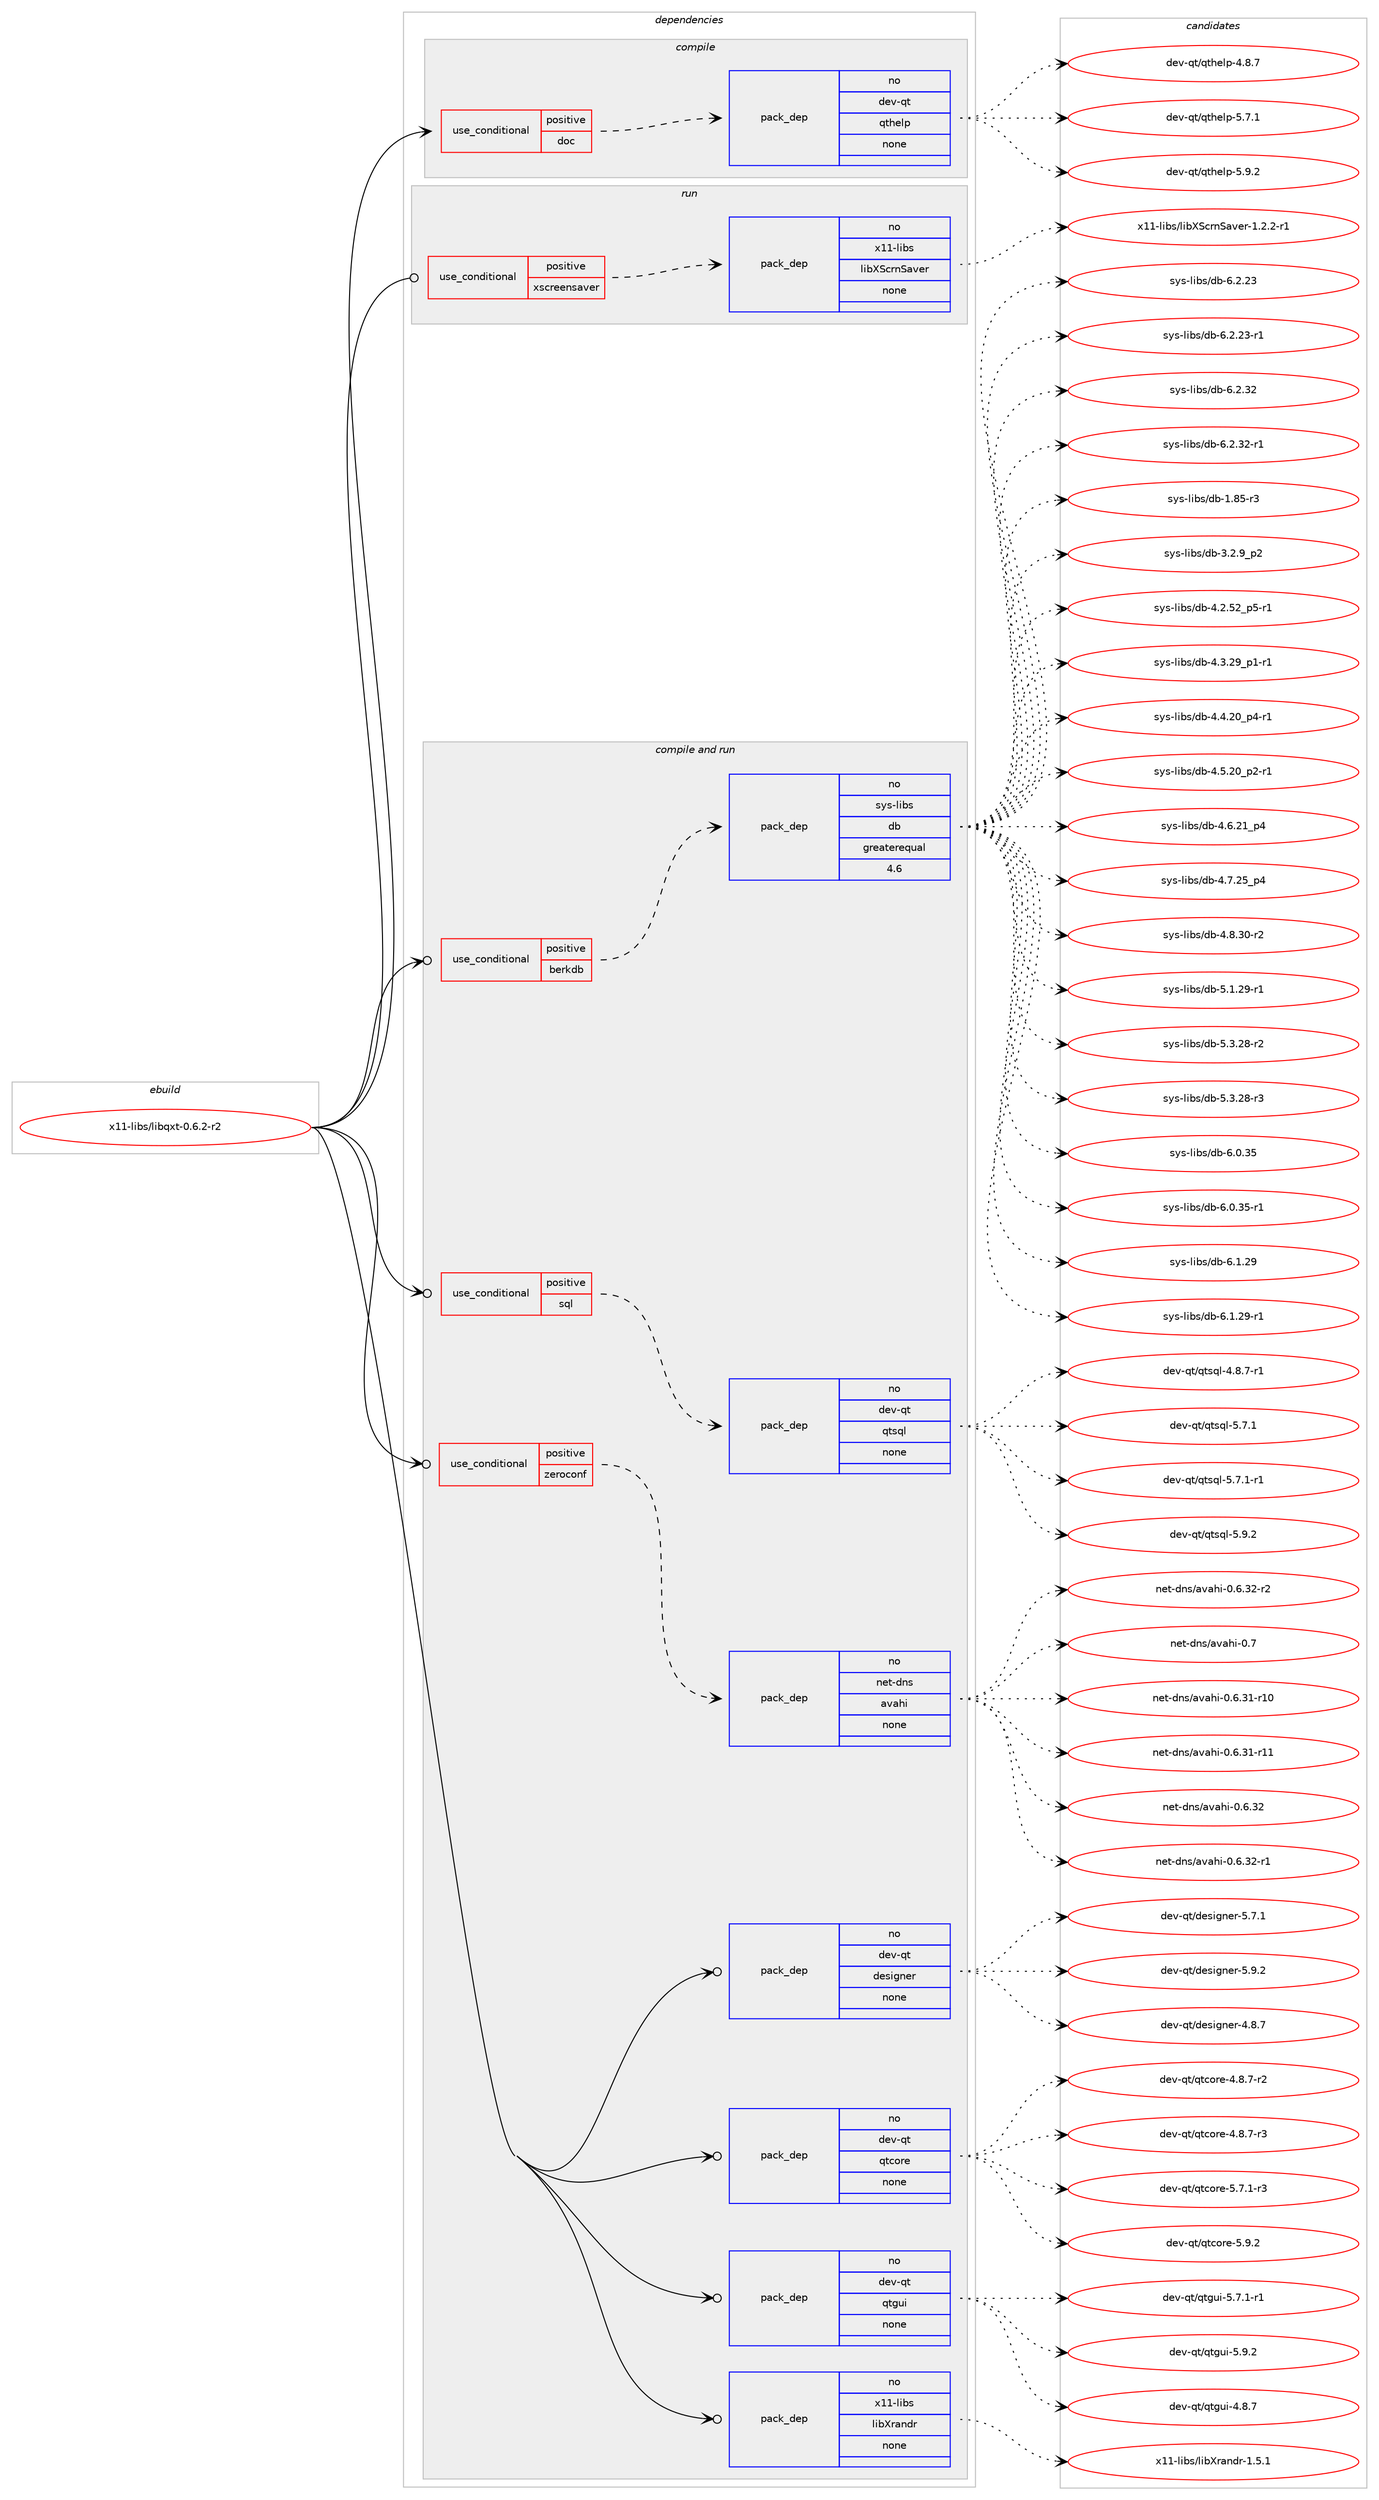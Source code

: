 digraph prolog {

# *************
# Graph options
# *************

newrank=true;
concentrate=true;
compound=true;
graph [rankdir=LR,fontname=Helvetica,fontsize=10,ranksep=1.5];#, ranksep=2.5, nodesep=0.2];
edge  [arrowhead=vee];
node  [fontname=Helvetica,fontsize=10];

# **********
# The ebuild
# **********

subgraph cluster_leftcol {
color=gray;
rank=same;
label=<<i>ebuild</i>>;
id [label="x11-libs/libqxt-0.6.2-r2", color=red, width=4, href="../x11-libs/libqxt-0.6.2-r2.svg"];
}

# ****************
# The dependencies
# ****************

subgraph cluster_midcol {
color=gray;
label=<<i>dependencies</i>>;
subgraph cluster_compile {
fillcolor="#eeeeee";
style=filled;
label=<<i>compile</i>>;
subgraph cond122680 {
dependency519439 [label=<<TABLE BORDER="0" CELLBORDER="1" CELLSPACING="0" CELLPADDING="4"><TR><TD ROWSPAN="3" CELLPADDING="10">use_conditional</TD></TR><TR><TD>positive</TD></TR><TR><TD>doc</TD></TR></TABLE>>, shape=none, color=red];
subgraph pack387056 {
dependency519440 [label=<<TABLE BORDER="0" CELLBORDER="1" CELLSPACING="0" CELLPADDING="4" WIDTH="220"><TR><TD ROWSPAN="6" CELLPADDING="30">pack_dep</TD></TR><TR><TD WIDTH="110">no</TD></TR><TR><TD>dev-qt</TD></TR><TR><TD>qthelp</TD></TR><TR><TD>none</TD></TR><TR><TD></TD></TR></TABLE>>, shape=none, color=blue];
}
dependency519439:e -> dependency519440:w [weight=20,style="dashed",arrowhead="vee"];
}
id:e -> dependency519439:w [weight=20,style="solid",arrowhead="vee"];
}
subgraph cluster_compileandrun {
fillcolor="#eeeeee";
style=filled;
label=<<i>compile and run</i>>;
subgraph cond122681 {
dependency519441 [label=<<TABLE BORDER="0" CELLBORDER="1" CELLSPACING="0" CELLPADDING="4"><TR><TD ROWSPAN="3" CELLPADDING="10">use_conditional</TD></TR><TR><TD>positive</TD></TR><TR><TD>berkdb</TD></TR></TABLE>>, shape=none, color=red];
subgraph pack387057 {
dependency519442 [label=<<TABLE BORDER="0" CELLBORDER="1" CELLSPACING="0" CELLPADDING="4" WIDTH="220"><TR><TD ROWSPAN="6" CELLPADDING="30">pack_dep</TD></TR><TR><TD WIDTH="110">no</TD></TR><TR><TD>sys-libs</TD></TR><TR><TD>db</TD></TR><TR><TD>greaterequal</TD></TR><TR><TD>4.6</TD></TR></TABLE>>, shape=none, color=blue];
}
dependency519441:e -> dependency519442:w [weight=20,style="dashed",arrowhead="vee"];
}
id:e -> dependency519441:w [weight=20,style="solid",arrowhead="odotvee"];
subgraph cond122682 {
dependency519443 [label=<<TABLE BORDER="0" CELLBORDER="1" CELLSPACING="0" CELLPADDING="4"><TR><TD ROWSPAN="3" CELLPADDING="10">use_conditional</TD></TR><TR><TD>positive</TD></TR><TR><TD>sql</TD></TR></TABLE>>, shape=none, color=red];
subgraph pack387058 {
dependency519444 [label=<<TABLE BORDER="0" CELLBORDER="1" CELLSPACING="0" CELLPADDING="4" WIDTH="220"><TR><TD ROWSPAN="6" CELLPADDING="30">pack_dep</TD></TR><TR><TD WIDTH="110">no</TD></TR><TR><TD>dev-qt</TD></TR><TR><TD>qtsql</TD></TR><TR><TD>none</TD></TR><TR><TD></TD></TR></TABLE>>, shape=none, color=blue];
}
dependency519443:e -> dependency519444:w [weight=20,style="dashed",arrowhead="vee"];
}
id:e -> dependency519443:w [weight=20,style="solid",arrowhead="odotvee"];
subgraph cond122683 {
dependency519445 [label=<<TABLE BORDER="0" CELLBORDER="1" CELLSPACING="0" CELLPADDING="4"><TR><TD ROWSPAN="3" CELLPADDING="10">use_conditional</TD></TR><TR><TD>positive</TD></TR><TR><TD>zeroconf</TD></TR></TABLE>>, shape=none, color=red];
subgraph pack387059 {
dependency519446 [label=<<TABLE BORDER="0" CELLBORDER="1" CELLSPACING="0" CELLPADDING="4" WIDTH="220"><TR><TD ROWSPAN="6" CELLPADDING="30">pack_dep</TD></TR><TR><TD WIDTH="110">no</TD></TR><TR><TD>net-dns</TD></TR><TR><TD>avahi</TD></TR><TR><TD>none</TD></TR><TR><TD></TD></TR></TABLE>>, shape=none, color=blue];
}
dependency519445:e -> dependency519446:w [weight=20,style="dashed",arrowhead="vee"];
}
id:e -> dependency519445:w [weight=20,style="solid",arrowhead="odotvee"];
subgraph pack387060 {
dependency519447 [label=<<TABLE BORDER="0" CELLBORDER="1" CELLSPACING="0" CELLPADDING="4" WIDTH="220"><TR><TD ROWSPAN="6" CELLPADDING="30">pack_dep</TD></TR><TR><TD WIDTH="110">no</TD></TR><TR><TD>dev-qt</TD></TR><TR><TD>designer</TD></TR><TR><TD>none</TD></TR><TR><TD></TD></TR></TABLE>>, shape=none, color=blue];
}
id:e -> dependency519447:w [weight=20,style="solid",arrowhead="odotvee"];
subgraph pack387061 {
dependency519448 [label=<<TABLE BORDER="0" CELLBORDER="1" CELLSPACING="0" CELLPADDING="4" WIDTH="220"><TR><TD ROWSPAN="6" CELLPADDING="30">pack_dep</TD></TR><TR><TD WIDTH="110">no</TD></TR><TR><TD>dev-qt</TD></TR><TR><TD>qtcore</TD></TR><TR><TD>none</TD></TR><TR><TD></TD></TR></TABLE>>, shape=none, color=blue];
}
id:e -> dependency519448:w [weight=20,style="solid",arrowhead="odotvee"];
subgraph pack387062 {
dependency519449 [label=<<TABLE BORDER="0" CELLBORDER="1" CELLSPACING="0" CELLPADDING="4" WIDTH="220"><TR><TD ROWSPAN="6" CELLPADDING="30">pack_dep</TD></TR><TR><TD WIDTH="110">no</TD></TR><TR><TD>dev-qt</TD></TR><TR><TD>qtgui</TD></TR><TR><TD>none</TD></TR><TR><TD></TD></TR></TABLE>>, shape=none, color=blue];
}
id:e -> dependency519449:w [weight=20,style="solid",arrowhead="odotvee"];
subgraph pack387063 {
dependency519450 [label=<<TABLE BORDER="0" CELLBORDER="1" CELLSPACING="0" CELLPADDING="4" WIDTH="220"><TR><TD ROWSPAN="6" CELLPADDING="30">pack_dep</TD></TR><TR><TD WIDTH="110">no</TD></TR><TR><TD>x11-libs</TD></TR><TR><TD>libXrandr</TD></TR><TR><TD>none</TD></TR><TR><TD></TD></TR></TABLE>>, shape=none, color=blue];
}
id:e -> dependency519450:w [weight=20,style="solid",arrowhead="odotvee"];
}
subgraph cluster_run {
fillcolor="#eeeeee";
style=filled;
label=<<i>run</i>>;
subgraph cond122684 {
dependency519451 [label=<<TABLE BORDER="0" CELLBORDER="1" CELLSPACING="0" CELLPADDING="4"><TR><TD ROWSPAN="3" CELLPADDING="10">use_conditional</TD></TR><TR><TD>positive</TD></TR><TR><TD>xscreensaver</TD></TR></TABLE>>, shape=none, color=red];
subgraph pack387064 {
dependency519452 [label=<<TABLE BORDER="0" CELLBORDER="1" CELLSPACING="0" CELLPADDING="4" WIDTH="220"><TR><TD ROWSPAN="6" CELLPADDING="30">pack_dep</TD></TR><TR><TD WIDTH="110">no</TD></TR><TR><TD>x11-libs</TD></TR><TR><TD>libXScrnSaver</TD></TR><TR><TD>none</TD></TR><TR><TD></TD></TR></TABLE>>, shape=none, color=blue];
}
dependency519451:e -> dependency519452:w [weight=20,style="dashed",arrowhead="vee"];
}
id:e -> dependency519451:w [weight=20,style="solid",arrowhead="odot"];
}
}

# **************
# The candidates
# **************

subgraph cluster_choices {
rank=same;
color=gray;
label=<<i>candidates</i>>;

subgraph choice387056 {
color=black;
nodesep=1;
choice1001011184511311647113116104101108112455246564655 [label="dev-qt/qthelp-4.8.7", color=red, width=4,href="../dev-qt/qthelp-4.8.7.svg"];
choice1001011184511311647113116104101108112455346554649 [label="dev-qt/qthelp-5.7.1", color=red, width=4,href="../dev-qt/qthelp-5.7.1.svg"];
choice1001011184511311647113116104101108112455346574650 [label="dev-qt/qthelp-5.9.2", color=red, width=4,href="../dev-qt/qthelp-5.9.2.svg"];
dependency519440:e -> choice1001011184511311647113116104101108112455246564655:w [style=dotted,weight="100"];
dependency519440:e -> choice1001011184511311647113116104101108112455346554649:w [style=dotted,weight="100"];
dependency519440:e -> choice1001011184511311647113116104101108112455346574650:w [style=dotted,weight="100"];
}
subgraph choice387057 {
color=black;
nodesep=1;
choice1151211154510810598115471009845494656534511451 [label="sys-libs/db-1.85-r3", color=red, width=4,href="../sys-libs/db-1.85-r3.svg"];
choice115121115451081059811547100984551465046579511250 [label="sys-libs/db-3.2.9_p2", color=red, width=4,href="../sys-libs/db-3.2.9_p2.svg"];
choice115121115451081059811547100984552465046535095112534511449 [label="sys-libs/db-4.2.52_p5-r1", color=red, width=4,href="../sys-libs/db-4.2.52_p5-r1.svg"];
choice115121115451081059811547100984552465146505795112494511449 [label="sys-libs/db-4.3.29_p1-r1", color=red, width=4,href="../sys-libs/db-4.3.29_p1-r1.svg"];
choice115121115451081059811547100984552465246504895112524511449 [label="sys-libs/db-4.4.20_p4-r1", color=red, width=4,href="../sys-libs/db-4.4.20_p4-r1.svg"];
choice115121115451081059811547100984552465346504895112504511449 [label="sys-libs/db-4.5.20_p2-r1", color=red, width=4,href="../sys-libs/db-4.5.20_p2-r1.svg"];
choice11512111545108105981154710098455246544650499511252 [label="sys-libs/db-4.6.21_p4", color=red, width=4,href="../sys-libs/db-4.6.21_p4.svg"];
choice11512111545108105981154710098455246554650539511252 [label="sys-libs/db-4.7.25_p4", color=red, width=4,href="../sys-libs/db-4.7.25_p4.svg"];
choice11512111545108105981154710098455246564651484511450 [label="sys-libs/db-4.8.30-r2", color=red, width=4,href="../sys-libs/db-4.8.30-r2.svg"];
choice11512111545108105981154710098455346494650574511449 [label="sys-libs/db-5.1.29-r1", color=red, width=4,href="../sys-libs/db-5.1.29-r1.svg"];
choice11512111545108105981154710098455346514650564511450 [label="sys-libs/db-5.3.28-r2", color=red, width=4,href="../sys-libs/db-5.3.28-r2.svg"];
choice11512111545108105981154710098455346514650564511451 [label="sys-libs/db-5.3.28-r3", color=red, width=4,href="../sys-libs/db-5.3.28-r3.svg"];
choice1151211154510810598115471009845544648465153 [label="sys-libs/db-6.0.35", color=red, width=4,href="../sys-libs/db-6.0.35.svg"];
choice11512111545108105981154710098455446484651534511449 [label="sys-libs/db-6.0.35-r1", color=red, width=4,href="../sys-libs/db-6.0.35-r1.svg"];
choice1151211154510810598115471009845544649465057 [label="sys-libs/db-6.1.29", color=red, width=4,href="../sys-libs/db-6.1.29.svg"];
choice11512111545108105981154710098455446494650574511449 [label="sys-libs/db-6.1.29-r1", color=red, width=4,href="../sys-libs/db-6.1.29-r1.svg"];
choice1151211154510810598115471009845544650465051 [label="sys-libs/db-6.2.23", color=red, width=4,href="../sys-libs/db-6.2.23.svg"];
choice11512111545108105981154710098455446504650514511449 [label="sys-libs/db-6.2.23-r1", color=red, width=4,href="../sys-libs/db-6.2.23-r1.svg"];
choice1151211154510810598115471009845544650465150 [label="sys-libs/db-6.2.32", color=red, width=4,href="../sys-libs/db-6.2.32.svg"];
choice11512111545108105981154710098455446504651504511449 [label="sys-libs/db-6.2.32-r1", color=red, width=4,href="../sys-libs/db-6.2.32-r1.svg"];
dependency519442:e -> choice1151211154510810598115471009845494656534511451:w [style=dotted,weight="100"];
dependency519442:e -> choice115121115451081059811547100984551465046579511250:w [style=dotted,weight="100"];
dependency519442:e -> choice115121115451081059811547100984552465046535095112534511449:w [style=dotted,weight="100"];
dependency519442:e -> choice115121115451081059811547100984552465146505795112494511449:w [style=dotted,weight="100"];
dependency519442:e -> choice115121115451081059811547100984552465246504895112524511449:w [style=dotted,weight="100"];
dependency519442:e -> choice115121115451081059811547100984552465346504895112504511449:w [style=dotted,weight="100"];
dependency519442:e -> choice11512111545108105981154710098455246544650499511252:w [style=dotted,weight="100"];
dependency519442:e -> choice11512111545108105981154710098455246554650539511252:w [style=dotted,weight="100"];
dependency519442:e -> choice11512111545108105981154710098455246564651484511450:w [style=dotted,weight="100"];
dependency519442:e -> choice11512111545108105981154710098455346494650574511449:w [style=dotted,weight="100"];
dependency519442:e -> choice11512111545108105981154710098455346514650564511450:w [style=dotted,weight="100"];
dependency519442:e -> choice11512111545108105981154710098455346514650564511451:w [style=dotted,weight="100"];
dependency519442:e -> choice1151211154510810598115471009845544648465153:w [style=dotted,weight="100"];
dependency519442:e -> choice11512111545108105981154710098455446484651534511449:w [style=dotted,weight="100"];
dependency519442:e -> choice1151211154510810598115471009845544649465057:w [style=dotted,weight="100"];
dependency519442:e -> choice11512111545108105981154710098455446494650574511449:w [style=dotted,weight="100"];
dependency519442:e -> choice1151211154510810598115471009845544650465051:w [style=dotted,weight="100"];
dependency519442:e -> choice11512111545108105981154710098455446504650514511449:w [style=dotted,weight="100"];
dependency519442:e -> choice1151211154510810598115471009845544650465150:w [style=dotted,weight="100"];
dependency519442:e -> choice11512111545108105981154710098455446504651504511449:w [style=dotted,weight="100"];
}
subgraph choice387058 {
color=black;
nodesep=1;
choice10010111845113116471131161151131084552465646554511449 [label="dev-qt/qtsql-4.8.7-r1", color=red, width=4,href="../dev-qt/qtsql-4.8.7-r1.svg"];
choice1001011184511311647113116115113108455346554649 [label="dev-qt/qtsql-5.7.1", color=red, width=4,href="../dev-qt/qtsql-5.7.1.svg"];
choice10010111845113116471131161151131084553465546494511449 [label="dev-qt/qtsql-5.7.1-r1", color=red, width=4,href="../dev-qt/qtsql-5.7.1-r1.svg"];
choice1001011184511311647113116115113108455346574650 [label="dev-qt/qtsql-5.9.2", color=red, width=4,href="../dev-qt/qtsql-5.9.2.svg"];
dependency519444:e -> choice10010111845113116471131161151131084552465646554511449:w [style=dotted,weight="100"];
dependency519444:e -> choice1001011184511311647113116115113108455346554649:w [style=dotted,weight="100"];
dependency519444:e -> choice10010111845113116471131161151131084553465546494511449:w [style=dotted,weight="100"];
dependency519444:e -> choice1001011184511311647113116115113108455346574650:w [style=dotted,weight="100"];
}
subgraph choice387059 {
color=black;
nodesep=1;
choice1101011164510011011547971189710410545484654465149451144948 [label="net-dns/avahi-0.6.31-r10", color=red, width=4,href="../net-dns/avahi-0.6.31-r10.svg"];
choice1101011164510011011547971189710410545484654465149451144949 [label="net-dns/avahi-0.6.31-r11", color=red, width=4,href="../net-dns/avahi-0.6.31-r11.svg"];
choice1101011164510011011547971189710410545484654465150 [label="net-dns/avahi-0.6.32", color=red, width=4,href="../net-dns/avahi-0.6.32.svg"];
choice11010111645100110115479711897104105454846544651504511449 [label="net-dns/avahi-0.6.32-r1", color=red, width=4,href="../net-dns/avahi-0.6.32-r1.svg"];
choice11010111645100110115479711897104105454846544651504511450 [label="net-dns/avahi-0.6.32-r2", color=red, width=4,href="../net-dns/avahi-0.6.32-r2.svg"];
choice1101011164510011011547971189710410545484655 [label="net-dns/avahi-0.7", color=red, width=4,href="../net-dns/avahi-0.7.svg"];
dependency519446:e -> choice1101011164510011011547971189710410545484654465149451144948:w [style=dotted,weight="100"];
dependency519446:e -> choice1101011164510011011547971189710410545484654465149451144949:w [style=dotted,weight="100"];
dependency519446:e -> choice1101011164510011011547971189710410545484654465150:w [style=dotted,weight="100"];
dependency519446:e -> choice11010111645100110115479711897104105454846544651504511449:w [style=dotted,weight="100"];
dependency519446:e -> choice11010111645100110115479711897104105454846544651504511450:w [style=dotted,weight="100"];
dependency519446:e -> choice1101011164510011011547971189710410545484655:w [style=dotted,weight="100"];
}
subgraph choice387060 {
color=black;
nodesep=1;
choice1001011184511311647100101115105103110101114455246564655 [label="dev-qt/designer-4.8.7", color=red, width=4,href="../dev-qt/designer-4.8.7.svg"];
choice1001011184511311647100101115105103110101114455346554649 [label="dev-qt/designer-5.7.1", color=red, width=4,href="../dev-qt/designer-5.7.1.svg"];
choice1001011184511311647100101115105103110101114455346574650 [label="dev-qt/designer-5.9.2", color=red, width=4,href="../dev-qt/designer-5.9.2.svg"];
dependency519447:e -> choice1001011184511311647100101115105103110101114455246564655:w [style=dotted,weight="100"];
dependency519447:e -> choice1001011184511311647100101115105103110101114455346554649:w [style=dotted,weight="100"];
dependency519447:e -> choice1001011184511311647100101115105103110101114455346574650:w [style=dotted,weight="100"];
}
subgraph choice387061 {
color=black;
nodesep=1;
choice1001011184511311647113116991111141014552465646554511450 [label="dev-qt/qtcore-4.8.7-r2", color=red, width=4,href="../dev-qt/qtcore-4.8.7-r2.svg"];
choice1001011184511311647113116991111141014552465646554511451 [label="dev-qt/qtcore-4.8.7-r3", color=red, width=4,href="../dev-qt/qtcore-4.8.7-r3.svg"];
choice1001011184511311647113116991111141014553465546494511451 [label="dev-qt/qtcore-5.7.1-r3", color=red, width=4,href="../dev-qt/qtcore-5.7.1-r3.svg"];
choice100101118451131164711311699111114101455346574650 [label="dev-qt/qtcore-5.9.2", color=red, width=4,href="../dev-qt/qtcore-5.9.2.svg"];
dependency519448:e -> choice1001011184511311647113116991111141014552465646554511450:w [style=dotted,weight="100"];
dependency519448:e -> choice1001011184511311647113116991111141014552465646554511451:w [style=dotted,weight="100"];
dependency519448:e -> choice1001011184511311647113116991111141014553465546494511451:w [style=dotted,weight="100"];
dependency519448:e -> choice100101118451131164711311699111114101455346574650:w [style=dotted,weight="100"];
}
subgraph choice387062 {
color=black;
nodesep=1;
choice1001011184511311647113116103117105455246564655 [label="dev-qt/qtgui-4.8.7", color=red, width=4,href="../dev-qt/qtgui-4.8.7.svg"];
choice10010111845113116471131161031171054553465546494511449 [label="dev-qt/qtgui-5.7.1-r1", color=red, width=4,href="../dev-qt/qtgui-5.7.1-r1.svg"];
choice1001011184511311647113116103117105455346574650 [label="dev-qt/qtgui-5.9.2", color=red, width=4,href="../dev-qt/qtgui-5.9.2.svg"];
dependency519449:e -> choice1001011184511311647113116103117105455246564655:w [style=dotted,weight="100"];
dependency519449:e -> choice10010111845113116471131161031171054553465546494511449:w [style=dotted,weight="100"];
dependency519449:e -> choice1001011184511311647113116103117105455346574650:w [style=dotted,weight="100"];
}
subgraph choice387063 {
color=black;
nodesep=1;
choice1204949451081059811547108105988811497110100114454946534649 [label="x11-libs/libXrandr-1.5.1", color=red, width=4,href="../x11-libs/libXrandr-1.5.1.svg"];
dependency519450:e -> choice1204949451081059811547108105988811497110100114454946534649:w [style=dotted,weight="100"];
}
subgraph choice387064 {
color=black;
nodesep=1;
choice12049494510810598115471081059888839911411083971181011144549465046504511449 [label="x11-libs/libXScrnSaver-1.2.2-r1", color=red, width=4,href="../x11-libs/libXScrnSaver-1.2.2-r1.svg"];
dependency519452:e -> choice12049494510810598115471081059888839911411083971181011144549465046504511449:w [style=dotted,weight="100"];
}
}

}

